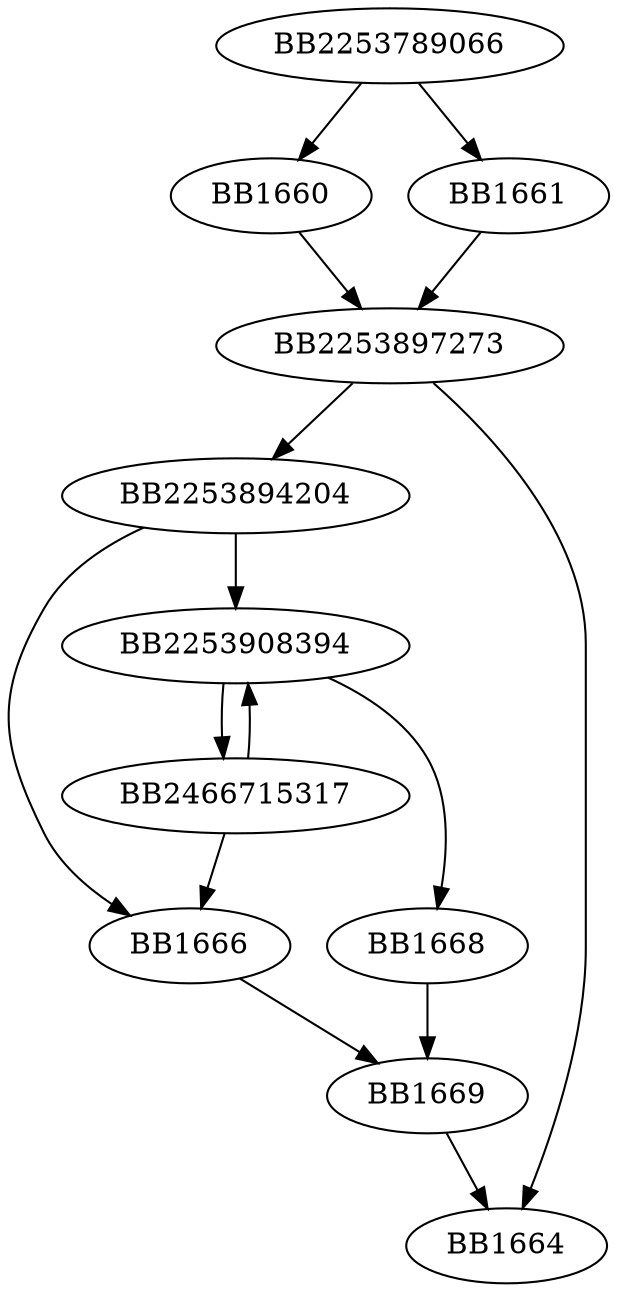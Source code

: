 digraph G{
	BB2253789066->BB1660;
	BB2253789066->BB1661;
	BB1660->BB2253897273;
	BB1661->BB2253897273;
	BB2253897273->BB2253894204;
	BB2253897273->BB1664;
	BB2253894204->BB2253908394;
	BB2253894204->BB1666;
	BB2253908394->BB2466715317;
	BB2253908394->BB1668;
	BB2466715317->BB2253908394;
	BB2466715317->BB1666;
	BB1668->BB1669;
	BB1666->BB1669;
	BB1669->BB1664;
}
